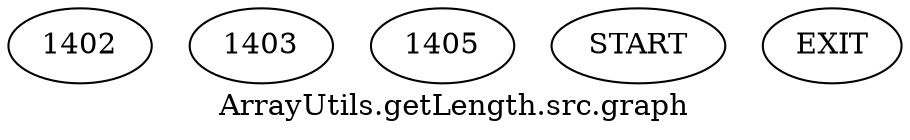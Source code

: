 /* --------------------------------------------------- */
/* Generated by Dr. Garbage Control Flow Graph Factory */
/* http://www.drgarbage.com                            */
/* Version: 4.5.0.201508311741                         */
/* Retrieved on: 2020-01-06 13:26:12.164               */
/* --------------------------------------------------- */
digraph "ArrayUtils.getLength.src.graph" {
 graph [label="ArrayUtils.getLength.src.graph"];
 2 [label="1402" ]
 3 [label="1403" ]
 4 [label="1405" ]
 5 [label="START" ]
 6 [label="EXIT" ]
 5  2
 2  3
 2  4
 3  6
 4  6
}
